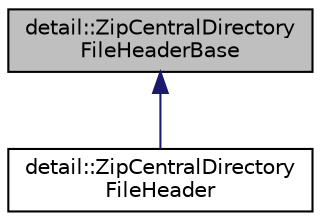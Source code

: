digraph "detail::ZipCentralDirectoryFileHeaderBase"
{
 // LATEX_PDF_SIZE
  edge [fontname="Helvetica",fontsize="10",labelfontname="Helvetica",labelfontsize="10"];
  node [fontname="Helvetica",fontsize="10",shape=record];
  Node1 [label="detail::ZipCentralDirectory\lFileHeaderBase",height=0.2,width=0.4,color="black", fillcolor="grey75", style="filled", fontcolor="black",tooltip=" "];
  Node1 -> Node2 [dir="back",color="midnightblue",fontsize="10",style="solid",fontname="Helvetica"];
  Node2 [label="detail::ZipCentralDirectory\lFileHeader",height=0.2,width=0.4,color="black", fillcolor="white", style="filled",URL="$structdetail_1_1_zip_central_directory_file_header.html",tooltip=" "];
}
